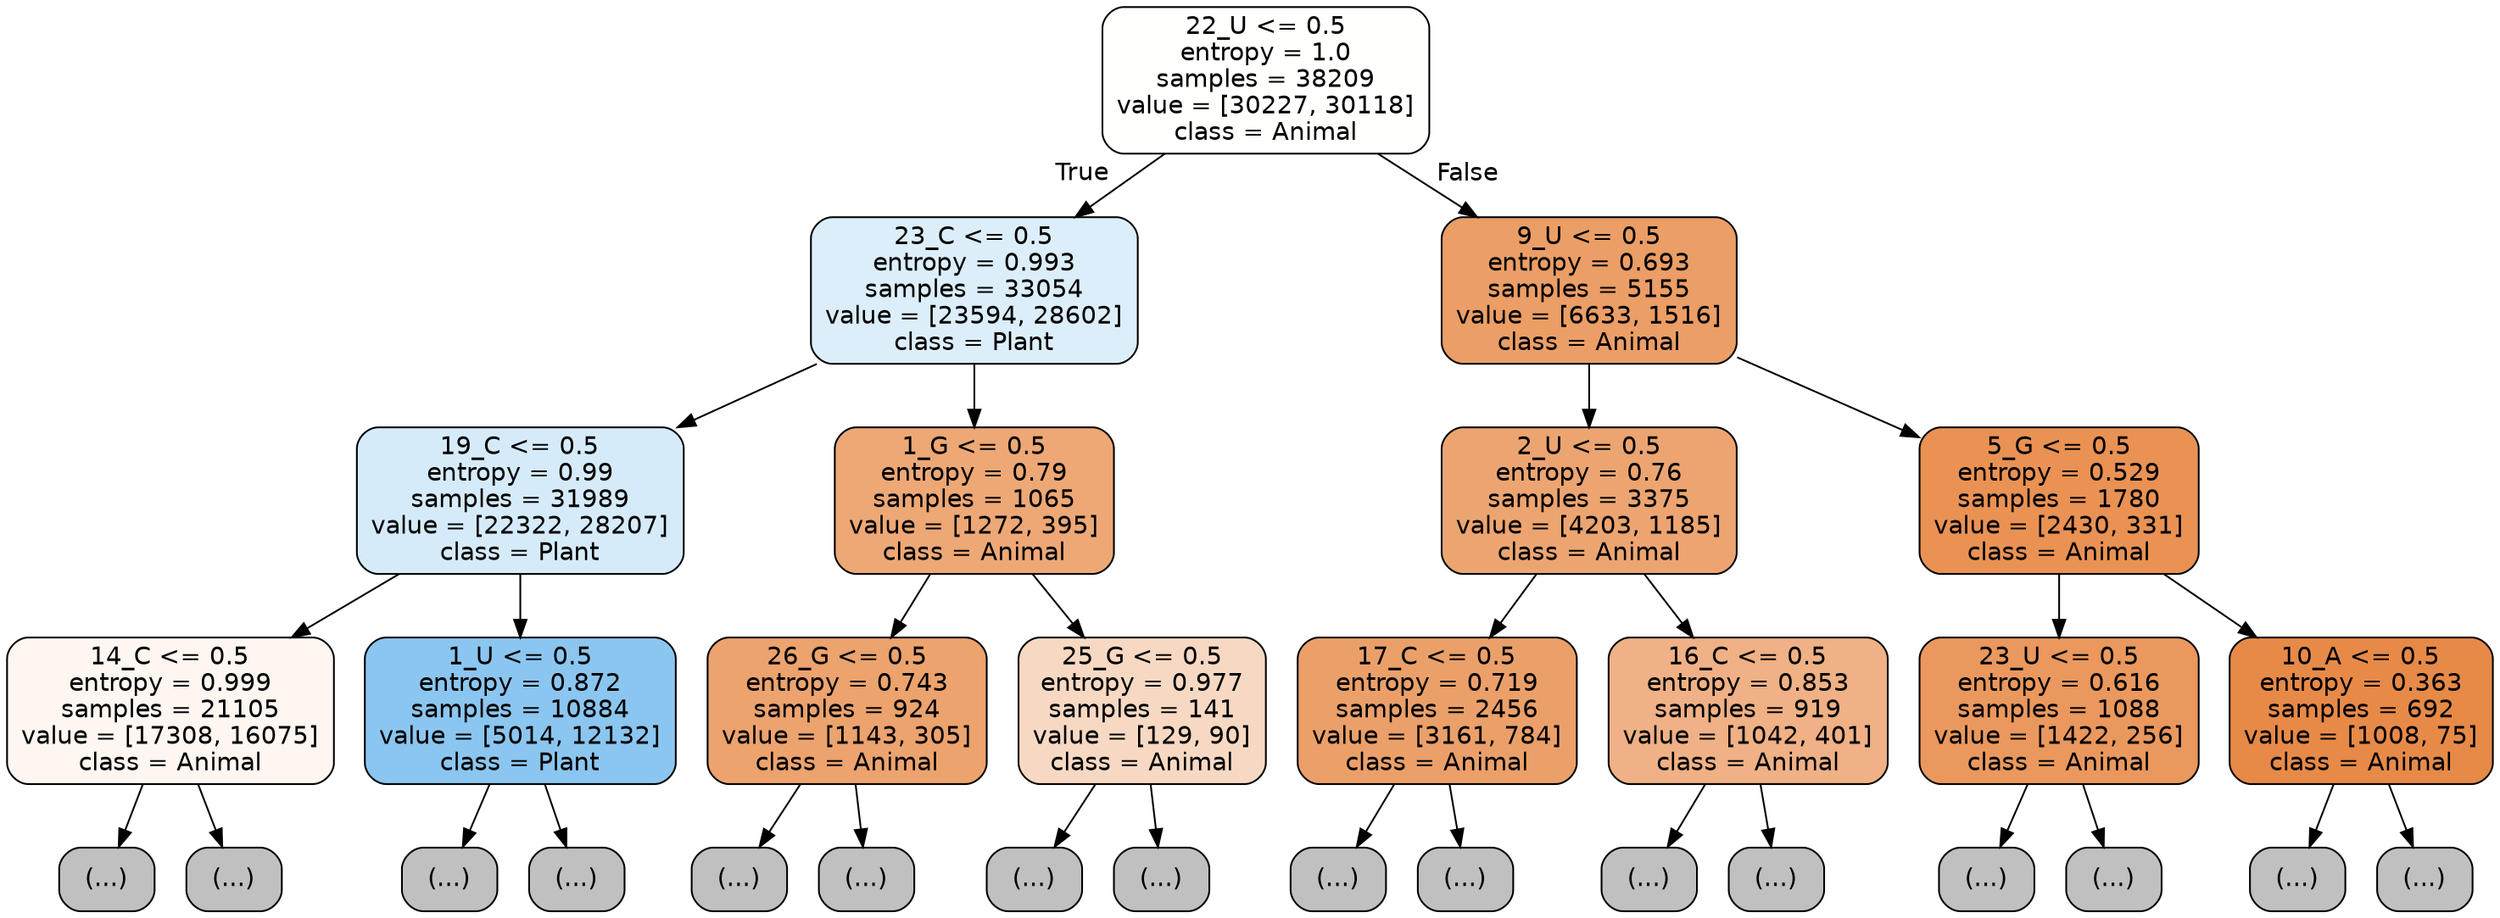 digraph Tree {
node [shape=box, style="filled, rounded", color="black", fontname="helvetica"] ;
edge [fontname="helvetica"] ;
0 [label="22_U <= 0.5\nentropy = 1.0\nsamples = 38209\nvalue = [30227, 30118]\nclass = Animal", fillcolor="#fffffe"] ;
1 [label="23_C <= 0.5\nentropy = 0.993\nsamples = 33054\nvalue = [23594, 28602]\nclass = Plant", fillcolor="#dceefa"] ;
0 -> 1 [labeldistance=2.5, labelangle=45, headlabel="True"] ;
2 [label="19_C <= 0.5\nentropy = 0.99\nsamples = 31989\nvalue = [22322, 28207]\nclass = Plant", fillcolor="#d6ebfa"] ;
1 -> 2 ;
3 [label="14_C <= 0.5\nentropy = 0.999\nsamples = 21105\nvalue = [17308, 16075]\nclass = Animal", fillcolor="#fdf6f1"] ;
2 -> 3 ;
4 [label="(...)", fillcolor="#C0C0C0"] ;
3 -> 4 ;
8545 [label="(...)", fillcolor="#C0C0C0"] ;
3 -> 8545 ;
10684 [label="1_U <= 0.5\nentropy = 0.872\nsamples = 10884\nvalue = [5014, 12132]\nclass = Plant", fillcolor="#8bc6f0"] ;
2 -> 10684 ;
10685 [label="(...)", fillcolor="#C0C0C0"] ;
10684 -> 10685 ;
12686 [label="(...)", fillcolor="#C0C0C0"] ;
10684 -> 12686 ;
14271 [label="1_G <= 0.5\nentropy = 0.79\nsamples = 1065\nvalue = [1272, 395]\nclass = Animal", fillcolor="#eda876"] ;
1 -> 14271 ;
14272 [label="26_G <= 0.5\nentropy = 0.743\nsamples = 924\nvalue = [1143, 305]\nclass = Animal", fillcolor="#eca36e"] ;
14271 -> 14272 ;
14273 [label="(...)", fillcolor="#C0C0C0"] ;
14272 -> 14273 ;
14680 [label="(...)", fillcolor="#C0C0C0"] ;
14272 -> 14680 ;
14693 [label="25_G <= 0.5\nentropy = 0.977\nsamples = 141\nvalue = [129, 90]\nclass = Animal", fillcolor="#f7d9c3"] ;
14271 -> 14693 ;
14694 [label="(...)", fillcolor="#C0C0C0"] ;
14693 -> 14694 ;
14789 [label="(...)", fillcolor="#C0C0C0"] ;
14693 -> 14789 ;
14790 [label="9_U <= 0.5\nentropy = 0.693\nsamples = 5155\nvalue = [6633, 1516]\nclass = Animal", fillcolor="#eb9e66"] ;
0 -> 14790 [labeldistance=2.5, labelangle=-45, headlabel="False"] ;
14791 [label="2_U <= 0.5\nentropy = 0.76\nsamples = 3375\nvalue = [4203, 1185]\nclass = Animal", fillcolor="#eca571"] ;
14790 -> 14791 ;
14792 [label="17_C <= 0.5\nentropy = 0.719\nsamples = 2456\nvalue = [3161, 784]\nclass = Animal", fillcolor="#eba06a"] ;
14791 -> 14792 ;
14793 [label="(...)", fillcolor="#C0C0C0"] ;
14792 -> 14793 ;
15622 [label="(...)", fillcolor="#C0C0C0"] ;
14792 -> 15622 ;
15837 [label="16_C <= 0.5\nentropy = 0.853\nsamples = 919\nvalue = [1042, 401]\nclass = Animal", fillcolor="#efb185"] ;
14791 -> 15837 ;
15838 [label="(...)", fillcolor="#C0C0C0"] ;
15837 -> 15838 ;
16157 [label="(...)", fillcolor="#C0C0C0"] ;
15837 -> 16157 ;
16242 [label="5_G <= 0.5\nentropy = 0.529\nsamples = 1780\nvalue = [2430, 331]\nclass = Animal", fillcolor="#e99254"] ;
14790 -> 16242 ;
16243 [label="23_U <= 0.5\nentropy = 0.616\nsamples = 1088\nvalue = [1422, 256]\nclass = Animal", fillcolor="#ea985d"] ;
16242 -> 16243 ;
16244 [label="(...)", fillcolor="#C0C0C0"] ;
16243 -> 16244 ;
16611 [label="(...)", fillcolor="#C0C0C0"] ;
16243 -> 16611 ;
16638 [label="10_A <= 0.5\nentropy = 0.363\nsamples = 692\nvalue = [1008, 75]\nclass = Animal", fillcolor="#e78a48"] ;
16242 -> 16638 ;
16639 [label="(...)", fillcolor="#C0C0C0"] ;
16638 -> 16639 ;
16774 [label="(...)", fillcolor="#C0C0C0"] ;
16638 -> 16774 ;
}